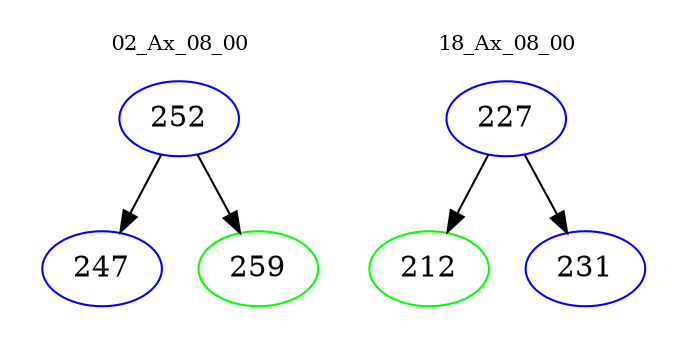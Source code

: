 digraph{
subgraph cluster_0 {
color = white
label = "02_Ax_08_00";
fontsize=10;
T0_252 [label="252", color="blue"]
T0_252 -> T0_247 [color="black"]
T0_247 [label="247", color="blue"]
T0_252 -> T0_259 [color="black"]
T0_259 [label="259", color="green"]
}
subgraph cluster_1 {
color = white
label = "18_Ax_08_00";
fontsize=10;
T1_227 [label="227", color="blue"]
T1_227 -> T1_212 [color="black"]
T1_212 [label="212", color="green"]
T1_227 -> T1_231 [color="black"]
T1_231 [label="231", color="blue"]
}
}
